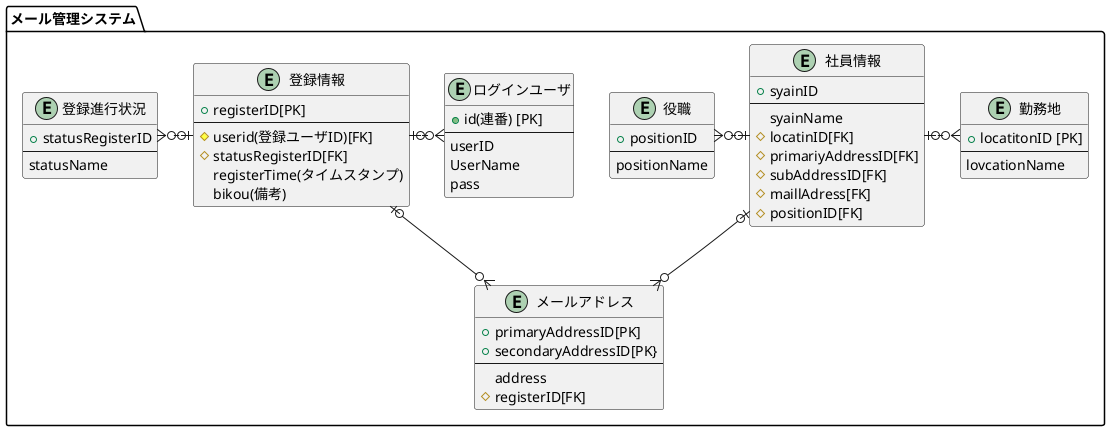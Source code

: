 @startuml
package "メール管理システム" {
    entity "ログインユーザ" as loginUser {
        + id(連番) [PK]
        ----
        userID
        UserName
        pass
    }
    entity "勤務地" as location{
        + locatitonID [PK]
        ---
        lovcationName
    }
    entity "メールアドレス" as maillAddress{
        + primaryAddressID[PK]
        + secondaryAddressID[PK}
        ---
        address
        # registerID[FK]
    }
    entity "役職" as position{
        + positionID
        ---
        positionName
    }
    entity "社員情報" as syainInfo{
        + syainID
        ---
        syainName
        # locatinID[FK]
        # primariyAddressID[FK]
        # subAddressID[FK]
        # maillAdress[FK]
        # positionID[FK]
    }
    entity "登録進行状況" as statusRegiser{
        + statusRegisterID
        ---
        statusName
    }
    entity "登録情報" as regiseter{
        + registerID[PK]
        ----
        # userid(登録ユーザID)[FK]
        # statusRegisterID[FK]
        registerTime(タイムスタンプ)
        bikou(備考)
    }

    maillAddress }o-u-o| syainInfo
    syainInfo |o--l-o{ position
    syainInfo |o-ri-o{ location
    regiseter |o-ri-o{ loginUser
    regiseter |o-l-o{ statusRegiser
    regiseter  |o--o{maillAddress

}
@enduml